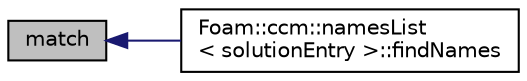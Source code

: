 digraph "match"
{
  bgcolor="transparent";
  edge [fontname="Helvetica",fontsize="10",labelfontname="Helvetica",labelfontsize="10"];
  node [fontname="Helvetica",fontsize="10",shape=record];
  rankdir="LR";
  Node1 [label="match",height=0.2,width=0.4,color="black", fillcolor="grey75", style="filled" fontcolor="black"];
  Node1 -> Node2 [dir="back",color="midnightblue",fontsize="10",style="solid",fontname="Helvetica"];
  Node2 [label="Foam::ccm::namesList\l\< solutionEntry \>::findNames",height=0.2,width=0.4,color="black",URL="$classFoam_1_1ccm_1_1namesList.html#a6eb60bac7729fdc192cfee7f99c052c6",tooltip="Return a list of names matching white-list and not in black-list. "];
}
